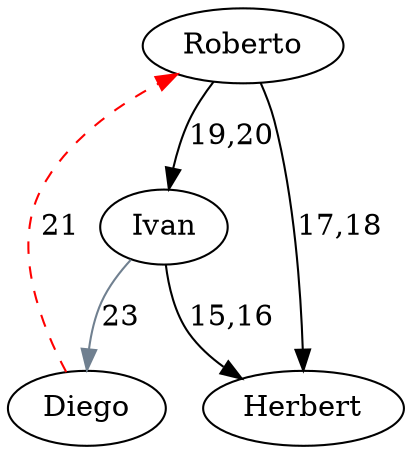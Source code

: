 digraph D {
    Ivan -> Herbert [label="15,16"];
    Ivan -> Diego [label="23", color="slategray"];
    Roberto -> Herbert [label="17,18"];
    Roberto -> Ivan [label="19,20"];
    Diego -> Roberto [label="21", color="slategray", style=dashed, color=red, constraint=false]
    {rank=max;}
}